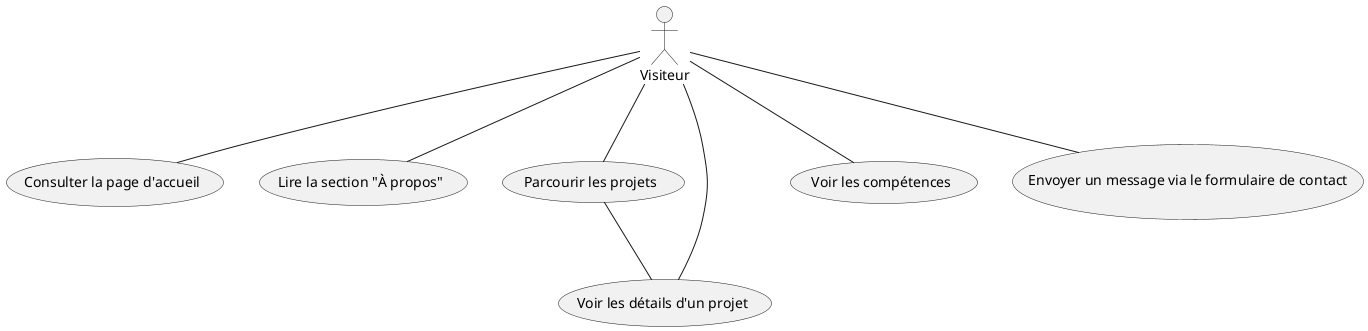 @startuml
actor Visiteur as V
V --(Consulter la page d'accueil)
V -- (Lire la section "À propos")
V -- (Parcourir les projets)
V -- (Voir les détails d'un projet)
(Parcourir les projets) -- (Voir les détails d'un projet)
V -- (Voir les compétences)
V -- (Envoyer un message via le formulaire de contact)
@enduml
